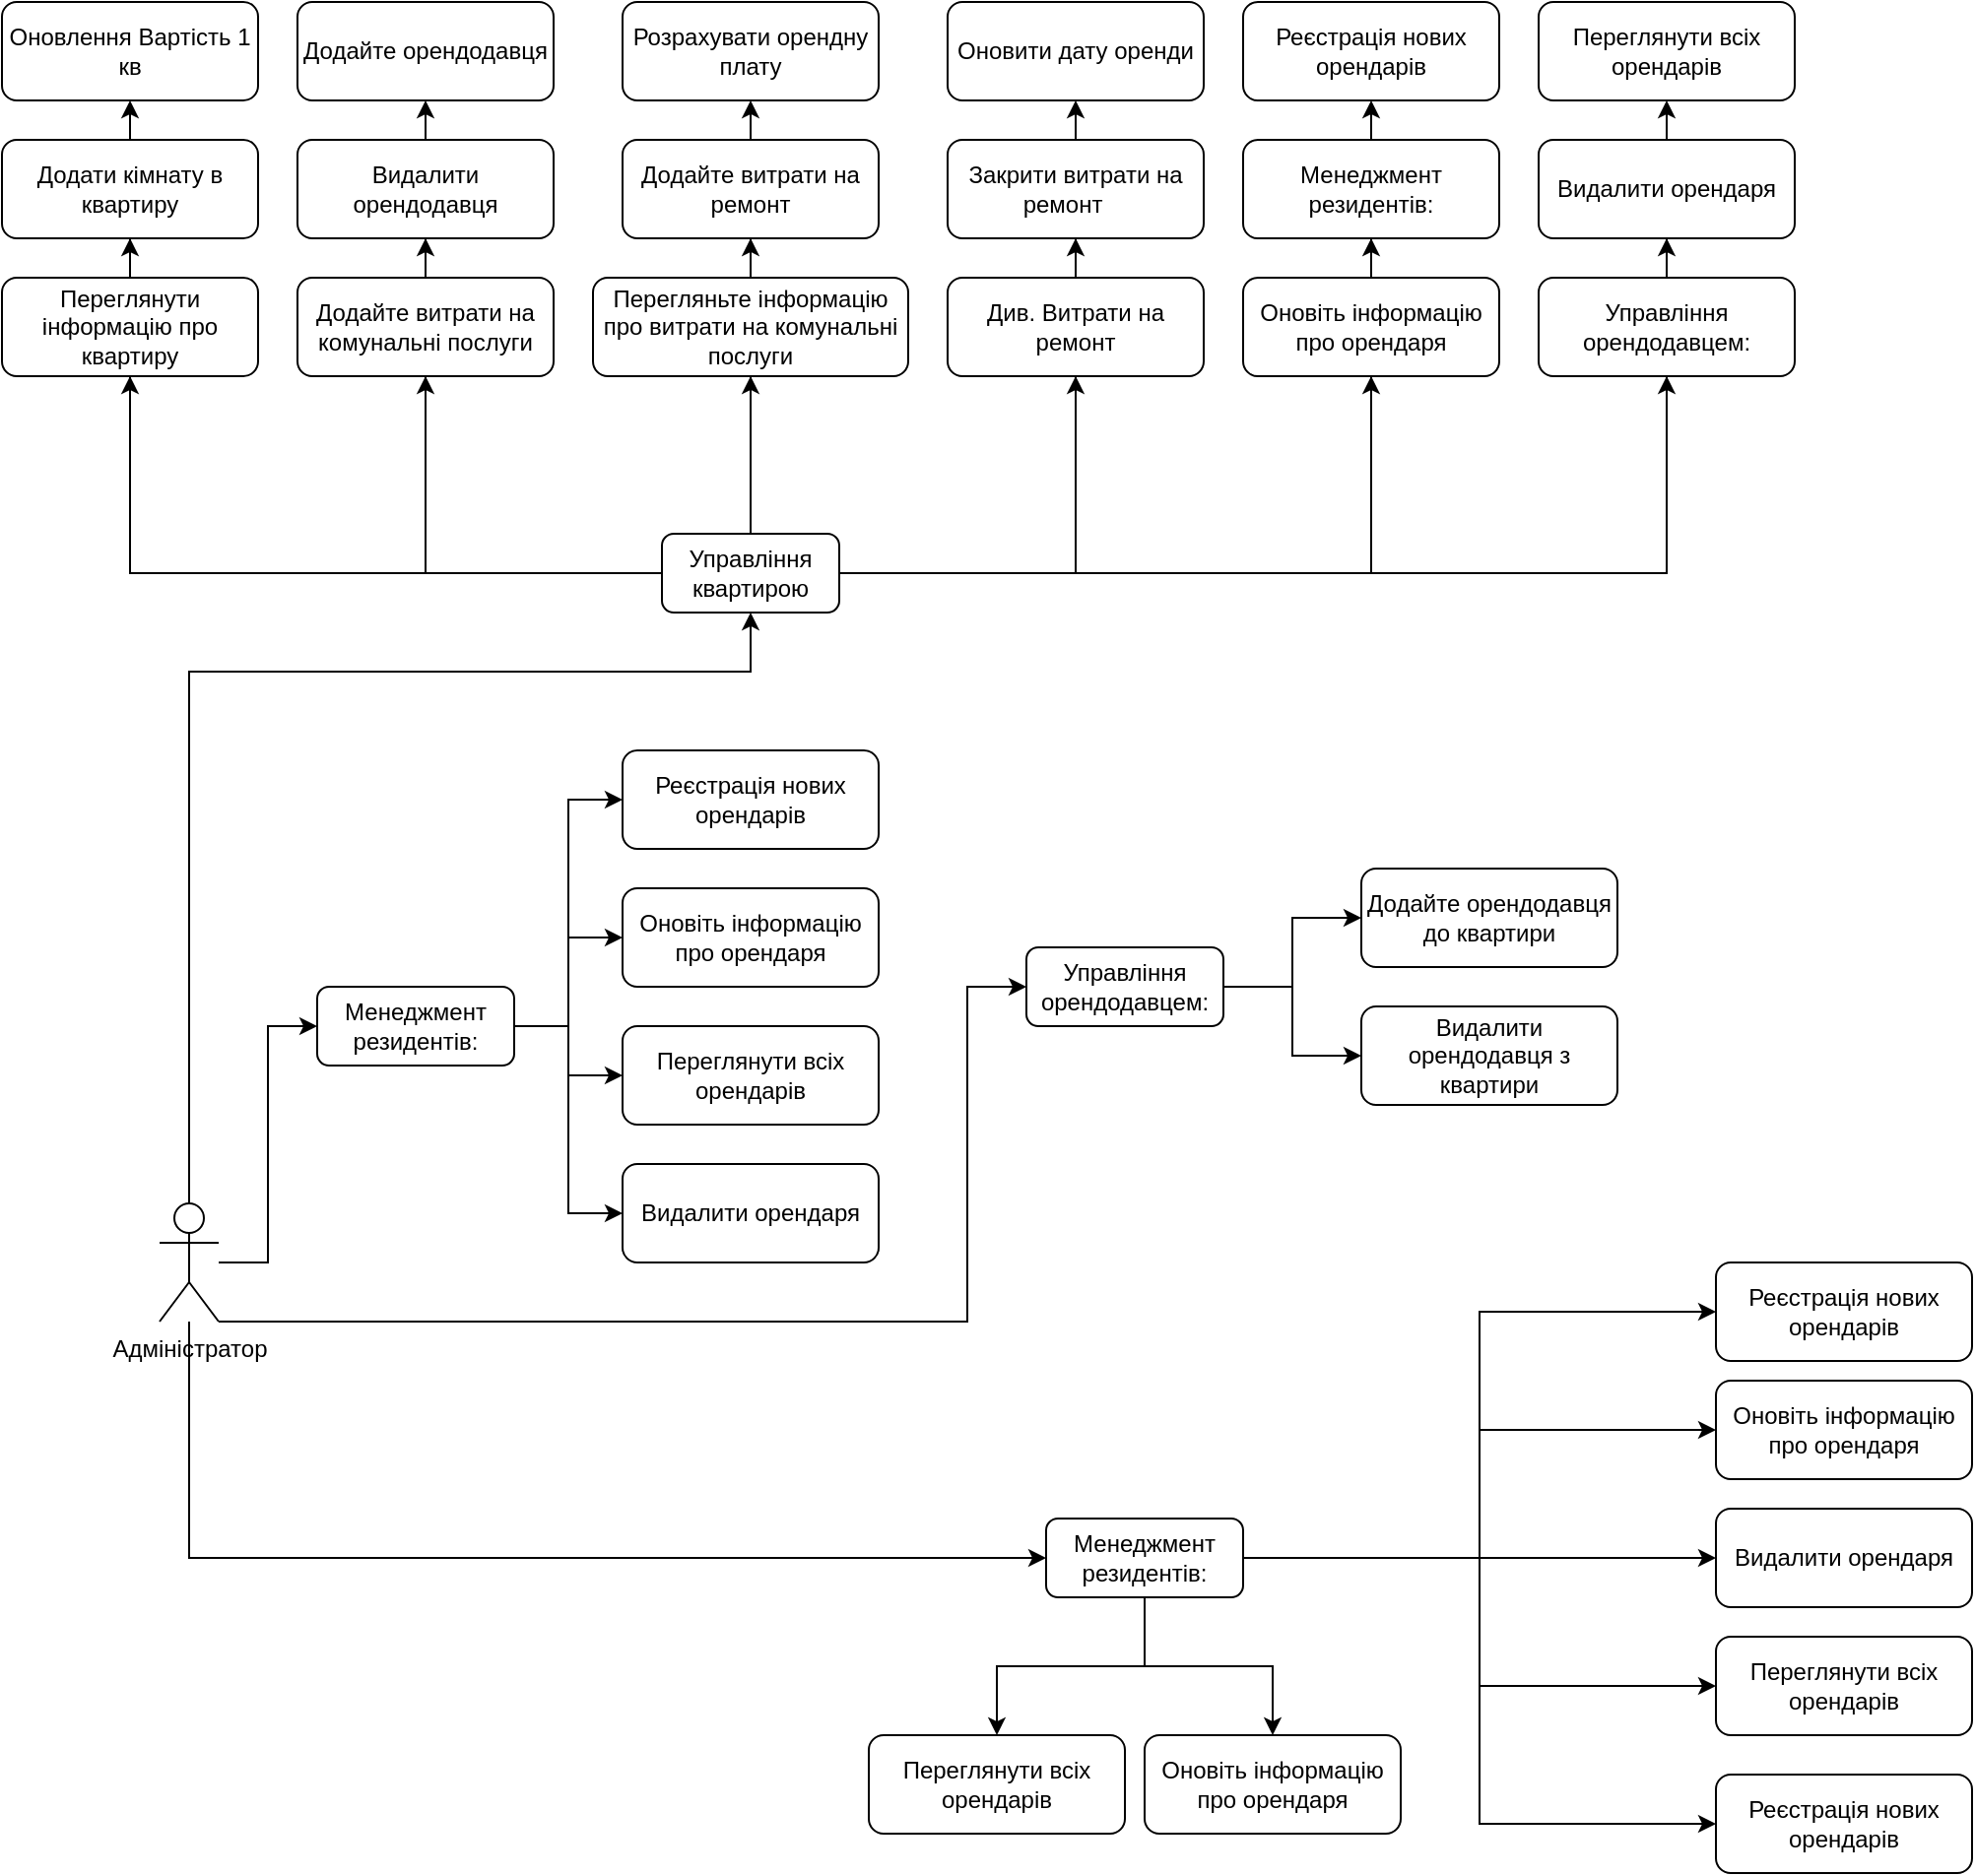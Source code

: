 <mxfile version="24.2.5" type="device">
  <diagram name="Page-1" id="lOK7_bSmvfNUArvgLiD3">
    <mxGraphModel dx="1744" dy="2287" grid="1" gridSize="10" guides="1" tooltips="1" connect="1" arrows="1" fold="1" page="1" pageScale="1" pageWidth="850" pageHeight="1100" math="0" shadow="0">
      <root>
        <mxCell id="0" />
        <mxCell id="1" parent="0" />
        <mxCell id="bNMDX8TjoRJ5UFV-wIxO-48" style="edgeStyle=orthogonalEdgeStyle;rounded=0;orthogonalLoop=1;jettySize=auto;html=1;entryX=0.5;entryY=1;entryDx=0;entryDy=0;" edge="1" parent="1" source="gbIlrfRVLxVOCRnDxzNv-1" target="gbIlrfRVLxVOCRnDxzNv-4">
          <mxGeometry relative="1" as="geometry">
            <Array as="points">
              <mxPoint x="165" y="-50" />
              <mxPoint x="450" y="-50" />
            </Array>
          </mxGeometry>
        </mxCell>
        <mxCell id="bNMDX8TjoRJ5UFV-wIxO-59" style="edgeStyle=orthogonalEdgeStyle;rounded=0;orthogonalLoop=1;jettySize=auto;html=1;entryX=0;entryY=0.5;entryDx=0;entryDy=0;" edge="1" parent="1" source="gbIlrfRVLxVOCRnDxzNv-1" target="bNMDX8TjoRJ5UFV-wIxO-49">
          <mxGeometry relative="1" as="geometry" />
        </mxCell>
        <mxCell id="bNMDX8TjoRJ5UFV-wIxO-63" style="edgeStyle=orthogonalEdgeStyle;rounded=0;orthogonalLoop=1;jettySize=auto;html=1;entryX=0;entryY=0.5;entryDx=0;entryDy=0;" edge="1" parent="1" source="gbIlrfRVLxVOCRnDxzNv-1" target="bNMDX8TjoRJ5UFV-wIxO-60">
          <mxGeometry relative="1" as="geometry">
            <Array as="points">
              <mxPoint x="560" y="280" />
              <mxPoint x="560" y="110" />
            </Array>
          </mxGeometry>
        </mxCell>
        <mxCell id="bNMDX8TjoRJ5UFV-wIxO-68" style="edgeStyle=orthogonalEdgeStyle;rounded=0;orthogonalLoop=1;jettySize=auto;html=1;entryX=0;entryY=0.5;entryDx=0;entryDy=0;" edge="1" parent="1" source="gbIlrfRVLxVOCRnDxzNv-1" target="bNMDX8TjoRJ5UFV-wIxO-67">
          <mxGeometry relative="1" as="geometry">
            <Array as="points">
              <mxPoint x="165" y="400" />
            </Array>
          </mxGeometry>
        </mxCell>
        <mxCell id="gbIlrfRVLxVOCRnDxzNv-1" value="Адміністратор" style="shape=umlActor;verticalLabelPosition=bottom;verticalAlign=top;html=1;outlineConnect=0;" parent="1" vertex="1">
          <mxGeometry x="150" y="220" width="30" height="60" as="geometry" />
        </mxCell>
        <mxCell id="bNMDX8TjoRJ5UFV-wIxO-27" style="edgeStyle=orthogonalEdgeStyle;rounded=0;orthogonalLoop=1;jettySize=auto;html=1;entryX=0.5;entryY=1;entryDx=0;entryDy=0;" edge="1" parent="1" source="gbIlrfRVLxVOCRnDxzNv-4" target="bNMDX8TjoRJ5UFV-wIxO-4">
          <mxGeometry relative="1" as="geometry" />
        </mxCell>
        <mxCell id="bNMDX8TjoRJ5UFV-wIxO-28" style="edgeStyle=orthogonalEdgeStyle;rounded=0;orthogonalLoop=1;jettySize=auto;html=1;entryX=0.5;entryY=1;entryDx=0;entryDy=0;" edge="1" parent="1" source="gbIlrfRVLxVOCRnDxzNv-4" target="bNMDX8TjoRJ5UFV-wIxO-12">
          <mxGeometry relative="1" as="geometry" />
        </mxCell>
        <mxCell id="bNMDX8TjoRJ5UFV-wIxO-29" style="edgeStyle=orthogonalEdgeStyle;rounded=0;orthogonalLoop=1;jettySize=auto;html=1;entryX=0.5;entryY=1;entryDx=0;entryDy=0;" edge="1" parent="1" source="gbIlrfRVLxVOCRnDxzNv-4" target="bNMDX8TjoRJ5UFV-wIxO-14">
          <mxGeometry relative="1" as="geometry" />
        </mxCell>
        <mxCell id="bNMDX8TjoRJ5UFV-wIxO-30" style="edgeStyle=orthogonalEdgeStyle;rounded=0;orthogonalLoop=1;jettySize=auto;html=1;entryX=0.5;entryY=1;entryDx=0;entryDy=0;" edge="1" parent="1" source="gbIlrfRVLxVOCRnDxzNv-4" target="bNMDX8TjoRJ5UFV-wIxO-19">
          <mxGeometry relative="1" as="geometry" />
        </mxCell>
        <mxCell id="bNMDX8TjoRJ5UFV-wIxO-31" style="edgeStyle=orthogonalEdgeStyle;rounded=0;orthogonalLoop=1;jettySize=auto;html=1;entryX=0.5;entryY=1;entryDx=0;entryDy=0;" edge="1" parent="1" source="gbIlrfRVLxVOCRnDxzNv-4" target="bNMDX8TjoRJ5UFV-wIxO-22">
          <mxGeometry relative="1" as="geometry" />
        </mxCell>
        <mxCell id="bNMDX8TjoRJ5UFV-wIxO-32" style="edgeStyle=orthogonalEdgeStyle;rounded=0;orthogonalLoop=1;jettySize=auto;html=1;entryX=0.5;entryY=1;entryDx=0;entryDy=0;" edge="1" parent="1" source="gbIlrfRVLxVOCRnDxzNv-4" target="bNMDX8TjoRJ5UFV-wIxO-10">
          <mxGeometry relative="1" as="geometry" />
        </mxCell>
        <mxCell id="bNMDX8TjoRJ5UFV-wIxO-34" style="edgeStyle=orthogonalEdgeStyle;rounded=0;orthogonalLoop=1;jettySize=auto;html=1;entryX=0.5;entryY=1;entryDx=0;entryDy=0;" edge="1" parent="1" source="gbIlrfRVLxVOCRnDxzNv-4" target="bNMDX8TjoRJ5UFV-wIxO-8">
          <mxGeometry relative="1" as="geometry" />
        </mxCell>
        <mxCell id="bNMDX8TjoRJ5UFV-wIxO-35" style="edgeStyle=orthogonalEdgeStyle;rounded=0;orthogonalLoop=1;jettySize=auto;html=1;entryX=0.5;entryY=1;entryDx=0;entryDy=0;" edge="1" parent="1" source="gbIlrfRVLxVOCRnDxzNv-4" target="bNMDX8TjoRJ5UFV-wIxO-11">
          <mxGeometry relative="1" as="geometry" />
        </mxCell>
        <mxCell id="bNMDX8TjoRJ5UFV-wIxO-36" style="edgeStyle=orthogonalEdgeStyle;rounded=0;orthogonalLoop=1;jettySize=auto;html=1;" edge="1" parent="1" source="gbIlrfRVLxVOCRnDxzNv-4" target="bNMDX8TjoRJ5UFV-wIxO-16">
          <mxGeometry relative="1" as="geometry" />
        </mxCell>
        <mxCell id="bNMDX8TjoRJ5UFV-wIxO-37" style="edgeStyle=orthogonalEdgeStyle;rounded=0;orthogonalLoop=1;jettySize=auto;html=1;entryX=0.5;entryY=1;entryDx=0;entryDy=0;" edge="1" parent="1" source="gbIlrfRVLxVOCRnDxzNv-4" target="bNMDX8TjoRJ5UFV-wIxO-9">
          <mxGeometry relative="1" as="geometry" />
        </mxCell>
        <mxCell id="bNMDX8TjoRJ5UFV-wIxO-38" style="edgeStyle=orthogonalEdgeStyle;rounded=0;orthogonalLoop=1;jettySize=auto;html=1;entryX=0.5;entryY=1;entryDx=0;entryDy=0;" edge="1" parent="1" source="gbIlrfRVLxVOCRnDxzNv-4" target="bNMDX8TjoRJ5UFV-wIxO-15">
          <mxGeometry relative="1" as="geometry" />
        </mxCell>
        <mxCell id="bNMDX8TjoRJ5UFV-wIxO-39" style="edgeStyle=orthogonalEdgeStyle;rounded=0;orthogonalLoop=1;jettySize=auto;html=1;entryX=0.5;entryY=1;entryDx=0;entryDy=0;" edge="1" parent="1" source="gbIlrfRVLxVOCRnDxzNv-4" target="bNMDX8TjoRJ5UFV-wIxO-6">
          <mxGeometry relative="1" as="geometry" />
        </mxCell>
        <mxCell id="bNMDX8TjoRJ5UFV-wIxO-40" style="edgeStyle=orthogonalEdgeStyle;rounded=0;orthogonalLoop=1;jettySize=auto;html=1;entryX=0.5;entryY=1;entryDx=0;entryDy=0;" edge="1" parent="1" source="gbIlrfRVLxVOCRnDxzNv-4" target="bNMDX8TjoRJ5UFV-wIxO-17">
          <mxGeometry relative="1" as="geometry" />
        </mxCell>
        <mxCell id="bNMDX8TjoRJ5UFV-wIxO-41" style="edgeStyle=orthogonalEdgeStyle;rounded=0;orthogonalLoop=1;jettySize=auto;html=1;entryX=0.5;entryY=1;entryDx=0;entryDy=0;" edge="1" parent="1" source="gbIlrfRVLxVOCRnDxzNv-4" target="bNMDX8TjoRJ5UFV-wIxO-18">
          <mxGeometry relative="1" as="geometry" />
        </mxCell>
        <mxCell id="bNMDX8TjoRJ5UFV-wIxO-42" style="edgeStyle=orthogonalEdgeStyle;rounded=0;orthogonalLoop=1;jettySize=auto;html=1;entryX=0.5;entryY=1;entryDx=0;entryDy=0;" edge="1" parent="1" source="gbIlrfRVLxVOCRnDxzNv-4" target="bNMDX8TjoRJ5UFV-wIxO-21">
          <mxGeometry relative="1" as="geometry" />
        </mxCell>
        <mxCell id="bNMDX8TjoRJ5UFV-wIxO-44" style="edgeStyle=orthogonalEdgeStyle;rounded=0;orthogonalLoop=1;jettySize=auto;html=1;entryX=0.5;entryY=1;entryDx=0;entryDy=0;" edge="1" parent="1" source="gbIlrfRVLxVOCRnDxzNv-4" target="bNMDX8TjoRJ5UFV-wIxO-20">
          <mxGeometry relative="1" as="geometry" />
        </mxCell>
        <mxCell id="bNMDX8TjoRJ5UFV-wIxO-46" style="edgeStyle=orthogonalEdgeStyle;rounded=0;orthogonalLoop=1;jettySize=auto;html=1;entryX=0.5;entryY=1;entryDx=0;entryDy=0;" edge="1" parent="1" source="gbIlrfRVLxVOCRnDxzNv-4" target="bNMDX8TjoRJ5UFV-wIxO-13">
          <mxGeometry relative="1" as="geometry" />
        </mxCell>
        <mxCell id="bNMDX8TjoRJ5UFV-wIxO-47" style="edgeStyle=orthogonalEdgeStyle;rounded=0;orthogonalLoop=1;jettySize=auto;html=1;entryX=0.5;entryY=1;entryDx=0;entryDy=0;" edge="1" parent="1" source="gbIlrfRVLxVOCRnDxzNv-4" target="bNMDX8TjoRJ5UFV-wIxO-7">
          <mxGeometry relative="1" as="geometry" />
        </mxCell>
        <mxCell id="gbIlrfRVLxVOCRnDxzNv-4" value="Управління квартирою" style="rounded=1;whiteSpace=wrap;html=1;" parent="1" vertex="1">
          <mxGeometry x="405" y="-120" width="90" height="40" as="geometry" />
        </mxCell>
        <mxCell id="bNMDX8TjoRJ5UFV-wIxO-4" value="Додайте витрати на комунальні послуги" style="rounded=1;whiteSpace=wrap;html=1;" vertex="1" parent="1">
          <mxGeometry x="220" y="-250" width="130" height="50" as="geometry" />
        </mxCell>
        <mxCell id="bNMDX8TjoRJ5UFV-wIxO-6" value="Оновити дату оренди" style="rounded=1;whiteSpace=wrap;html=1;" vertex="1" parent="1">
          <mxGeometry x="550" y="-390" width="130" height="50" as="geometry" />
        </mxCell>
        <mxCell id="bNMDX8TjoRJ5UFV-wIxO-7" value="Переглянути інформацію про квартиру" style="rounded=1;whiteSpace=wrap;html=1;" vertex="1" parent="1">
          <mxGeometry x="70" y="-250" width="130" height="50" as="geometry" />
        </mxCell>
        <mxCell id="bNMDX8TjoRJ5UFV-wIxO-8" value="Видалити орендодавця" style="rounded=1;whiteSpace=wrap;html=1;" vertex="1" parent="1">
          <mxGeometry x="220" y="-320" width="130" height="50" as="geometry" />
        </mxCell>
        <mxCell id="bNMDX8TjoRJ5UFV-wIxO-9" value="Розрахувати орендну плату" style="rounded=1;whiteSpace=wrap;html=1;" vertex="1" parent="1">
          <mxGeometry x="385" y="-390" width="130" height="50" as="geometry" />
        </mxCell>
        <mxCell id="bNMDX8TjoRJ5UFV-wIxO-10" value="Додати кімнату в квартиру" style="rounded=1;whiteSpace=wrap;html=1;" vertex="1" parent="1">
          <mxGeometry x="70" y="-320" width="130" height="50" as="geometry" />
        </mxCell>
        <mxCell id="bNMDX8TjoRJ5UFV-wIxO-11" value="Додайте орендодавця" style="rounded=1;whiteSpace=wrap;html=1;" vertex="1" parent="1">
          <mxGeometry x="220" y="-390" width="130" height="50" as="geometry" />
        </mxCell>
        <mxCell id="bNMDX8TjoRJ5UFV-wIxO-12" value="Перегляньте інформацію про витрати на комунальні послуги" style="rounded=1;whiteSpace=wrap;html=1;" vertex="1" parent="1">
          <mxGeometry x="370" y="-250" width="160" height="50" as="geometry" />
        </mxCell>
        <mxCell id="bNMDX8TjoRJ5UFV-wIxO-13" value="Оновлення Вартість 1 кв" style="rounded=1;whiteSpace=wrap;html=1;" vertex="1" parent="1">
          <mxGeometry x="70" y="-390" width="130" height="50" as="geometry" />
        </mxCell>
        <mxCell id="bNMDX8TjoRJ5UFV-wIxO-14" value="Див. Витрати на ремонт" style="rounded=1;whiteSpace=wrap;html=1;" vertex="1" parent="1">
          <mxGeometry x="550" y="-250" width="130" height="50" as="geometry" />
        </mxCell>
        <mxCell id="bNMDX8TjoRJ5UFV-wIxO-15" value="Закрити витрати на ремонт&lt;span style=&quot;white-space: pre;&quot;&gt;&#x9;&lt;/span&gt;" style="rounded=1;whiteSpace=wrap;html=1;" vertex="1" parent="1">
          <mxGeometry x="550" y="-320" width="130" height="50" as="geometry" />
        </mxCell>
        <mxCell id="bNMDX8TjoRJ5UFV-wIxO-16" value="Додайте витрати на ремонт" style="rounded=1;whiteSpace=wrap;html=1;" vertex="1" parent="1">
          <mxGeometry x="385" y="-320" width="130" height="50" as="geometry" />
        </mxCell>
        <mxCell id="bNMDX8TjoRJ5UFV-wIxO-17" value="Менеджмент резидентів:" style="rounded=1;whiteSpace=wrap;html=1;" vertex="1" parent="1">
          <mxGeometry x="700" y="-320" width="130" height="50" as="geometry" />
        </mxCell>
        <mxCell id="bNMDX8TjoRJ5UFV-wIxO-18" value="Реєстрація нових орендарів" style="rounded=1;whiteSpace=wrap;html=1;" vertex="1" parent="1">
          <mxGeometry x="700" y="-390" width="130" height="50" as="geometry" />
        </mxCell>
        <mxCell id="bNMDX8TjoRJ5UFV-wIxO-19" value="Оновіть інформацію про орендаря" style="rounded=1;whiteSpace=wrap;html=1;" vertex="1" parent="1">
          <mxGeometry x="700" y="-250" width="130" height="50" as="geometry" />
        </mxCell>
        <mxCell id="bNMDX8TjoRJ5UFV-wIxO-20" value="Переглянути всіх орендарів" style="rounded=1;whiteSpace=wrap;html=1;" vertex="1" parent="1">
          <mxGeometry x="850" y="-390" width="130" height="50" as="geometry" />
        </mxCell>
        <mxCell id="bNMDX8TjoRJ5UFV-wIxO-21" value="Видалити орендаря" style="rounded=1;whiteSpace=wrap;html=1;" vertex="1" parent="1">
          <mxGeometry x="850" y="-320" width="130" height="50" as="geometry" />
        </mxCell>
        <mxCell id="bNMDX8TjoRJ5UFV-wIxO-22" value="Управління орендодавцем:" style="rounded=1;whiteSpace=wrap;html=1;" vertex="1" parent="1">
          <mxGeometry x="850" y="-250" width="130" height="50" as="geometry" />
        </mxCell>
        <mxCell id="bNMDX8TjoRJ5UFV-wIxO-55" style="edgeStyle=orthogonalEdgeStyle;rounded=0;orthogonalLoop=1;jettySize=auto;html=1;entryX=0;entryY=0.5;entryDx=0;entryDy=0;" edge="1" parent="1" source="bNMDX8TjoRJ5UFV-wIxO-49" target="bNMDX8TjoRJ5UFV-wIxO-52">
          <mxGeometry relative="1" as="geometry" />
        </mxCell>
        <mxCell id="bNMDX8TjoRJ5UFV-wIxO-56" style="edgeStyle=orthogonalEdgeStyle;rounded=0;orthogonalLoop=1;jettySize=auto;html=1;entryX=0;entryY=0.5;entryDx=0;entryDy=0;" edge="1" parent="1" source="bNMDX8TjoRJ5UFV-wIxO-49" target="bNMDX8TjoRJ5UFV-wIxO-50">
          <mxGeometry relative="1" as="geometry" />
        </mxCell>
        <mxCell id="bNMDX8TjoRJ5UFV-wIxO-57" style="edgeStyle=orthogonalEdgeStyle;rounded=0;orthogonalLoop=1;jettySize=auto;html=1;entryX=0;entryY=0.5;entryDx=0;entryDy=0;" edge="1" parent="1" source="bNMDX8TjoRJ5UFV-wIxO-49" target="bNMDX8TjoRJ5UFV-wIxO-54">
          <mxGeometry relative="1" as="geometry" />
        </mxCell>
        <mxCell id="bNMDX8TjoRJ5UFV-wIxO-58" style="edgeStyle=orthogonalEdgeStyle;rounded=0;orthogonalLoop=1;jettySize=auto;html=1;entryX=0;entryY=0.5;entryDx=0;entryDy=0;" edge="1" parent="1" source="bNMDX8TjoRJ5UFV-wIxO-49" target="bNMDX8TjoRJ5UFV-wIxO-53">
          <mxGeometry relative="1" as="geometry" />
        </mxCell>
        <mxCell id="bNMDX8TjoRJ5UFV-wIxO-49" value="Менеджмент резидентів:" style="rounded=1;whiteSpace=wrap;html=1;" vertex="1" parent="1">
          <mxGeometry x="230" y="110" width="100" height="40" as="geometry" />
        </mxCell>
        <mxCell id="bNMDX8TjoRJ5UFV-wIxO-50" value="Оновіть інформацію про орендаря" style="rounded=1;whiteSpace=wrap;html=1;" vertex="1" parent="1">
          <mxGeometry x="385" y="60" width="130" height="50" as="geometry" />
        </mxCell>
        <mxCell id="bNMDX8TjoRJ5UFV-wIxO-52" value="Реєстрація нових орендарів" style="rounded=1;whiteSpace=wrap;html=1;" vertex="1" parent="1">
          <mxGeometry x="385" y="-10" width="130" height="50" as="geometry" />
        </mxCell>
        <mxCell id="bNMDX8TjoRJ5UFV-wIxO-53" value="Видалити орендаря" style="rounded=1;whiteSpace=wrap;html=1;" vertex="1" parent="1">
          <mxGeometry x="385" y="200" width="130" height="50" as="geometry" />
        </mxCell>
        <mxCell id="bNMDX8TjoRJ5UFV-wIxO-54" value="Переглянути всіх орендарів" style="rounded=1;whiteSpace=wrap;html=1;" vertex="1" parent="1">
          <mxGeometry x="385" y="130" width="130" height="50" as="geometry" />
        </mxCell>
        <mxCell id="bNMDX8TjoRJ5UFV-wIxO-65" style="edgeStyle=orthogonalEdgeStyle;rounded=0;orthogonalLoop=1;jettySize=auto;html=1;entryX=0;entryY=0.5;entryDx=0;entryDy=0;" edge="1" parent="1" source="bNMDX8TjoRJ5UFV-wIxO-60" target="bNMDX8TjoRJ5UFV-wIxO-62">
          <mxGeometry relative="1" as="geometry" />
        </mxCell>
        <mxCell id="bNMDX8TjoRJ5UFV-wIxO-66" style="edgeStyle=orthogonalEdgeStyle;rounded=0;orthogonalLoop=1;jettySize=auto;html=1;entryX=0;entryY=0.5;entryDx=0;entryDy=0;" edge="1" parent="1" source="bNMDX8TjoRJ5UFV-wIxO-60" target="bNMDX8TjoRJ5UFV-wIxO-61">
          <mxGeometry relative="1" as="geometry" />
        </mxCell>
        <mxCell id="bNMDX8TjoRJ5UFV-wIxO-60" value="Управління орендодавцем:" style="rounded=1;whiteSpace=wrap;html=1;" vertex="1" parent="1">
          <mxGeometry x="590" y="90" width="100" height="40" as="geometry" />
        </mxCell>
        <mxCell id="bNMDX8TjoRJ5UFV-wIxO-61" value="Видалити орендодавця з квартири" style="rounded=1;whiteSpace=wrap;html=1;" vertex="1" parent="1">
          <mxGeometry x="760" y="120" width="130" height="50" as="geometry" />
        </mxCell>
        <mxCell id="bNMDX8TjoRJ5UFV-wIxO-62" value="Додайте орендодавця до квартири" style="rounded=1;whiteSpace=wrap;html=1;" vertex="1" parent="1">
          <mxGeometry x="760" y="50" width="130" height="50" as="geometry" />
        </mxCell>
        <mxCell id="bNMDX8TjoRJ5UFV-wIxO-76" style="edgeStyle=orthogonalEdgeStyle;rounded=0;orthogonalLoop=1;jettySize=auto;html=1;entryX=0.5;entryY=0;entryDx=0;entryDy=0;" edge="1" parent="1" source="bNMDX8TjoRJ5UFV-wIxO-67" target="bNMDX8TjoRJ5UFV-wIxO-75">
          <mxGeometry relative="1" as="geometry" />
        </mxCell>
        <mxCell id="bNMDX8TjoRJ5UFV-wIxO-77" style="edgeStyle=orthogonalEdgeStyle;rounded=0;orthogonalLoop=1;jettySize=auto;html=1;entryX=0.5;entryY=0;entryDx=0;entryDy=0;" edge="1" parent="1" source="bNMDX8TjoRJ5UFV-wIxO-67" target="bNMDX8TjoRJ5UFV-wIxO-73">
          <mxGeometry relative="1" as="geometry" />
        </mxCell>
        <mxCell id="bNMDX8TjoRJ5UFV-wIxO-81" style="edgeStyle=orthogonalEdgeStyle;rounded=0;orthogonalLoop=1;jettySize=auto;html=1;entryX=0;entryY=0.5;entryDx=0;entryDy=0;" edge="1" parent="1" source="bNMDX8TjoRJ5UFV-wIxO-67" target="bNMDX8TjoRJ5UFV-wIxO-69">
          <mxGeometry relative="1" as="geometry" />
        </mxCell>
        <mxCell id="bNMDX8TjoRJ5UFV-wIxO-82" style="edgeStyle=orthogonalEdgeStyle;rounded=0;orthogonalLoop=1;jettySize=auto;html=1;entryX=0;entryY=0.5;entryDx=0;entryDy=0;" edge="1" parent="1" source="bNMDX8TjoRJ5UFV-wIxO-67" target="bNMDX8TjoRJ5UFV-wIxO-70">
          <mxGeometry relative="1" as="geometry" />
        </mxCell>
        <mxCell id="bNMDX8TjoRJ5UFV-wIxO-87" style="edgeStyle=orthogonalEdgeStyle;rounded=0;orthogonalLoop=1;jettySize=auto;html=1;entryX=0;entryY=0.5;entryDx=0;entryDy=0;" edge="1" parent="1" source="bNMDX8TjoRJ5UFV-wIxO-67" target="bNMDX8TjoRJ5UFV-wIxO-71">
          <mxGeometry relative="1" as="geometry" />
        </mxCell>
        <mxCell id="bNMDX8TjoRJ5UFV-wIxO-88" style="edgeStyle=orthogonalEdgeStyle;rounded=0;orthogonalLoop=1;jettySize=auto;html=1;entryX=0;entryY=0.5;entryDx=0;entryDy=0;" edge="1" parent="1" source="bNMDX8TjoRJ5UFV-wIxO-67" target="bNMDX8TjoRJ5UFV-wIxO-72">
          <mxGeometry relative="1" as="geometry">
            <Array as="points">
              <mxPoint x="820" y="400" />
              <mxPoint x="820" y="465" />
            </Array>
          </mxGeometry>
        </mxCell>
        <mxCell id="bNMDX8TjoRJ5UFV-wIxO-89" style="edgeStyle=orthogonalEdgeStyle;rounded=0;orthogonalLoop=1;jettySize=auto;html=1;entryX=0;entryY=0.5;entryDx=0;entryDy=0;" edge="1" parent="1" source="bNMDX8TjoRJ5UFV-wIxO-67" target="bNMDX8TjoRJ5UFV-wIxO-74">
          <mxGeometry relative="1" as="geometry" />
        </mxCell>
        <mxCell id="bNMDX8TjoRJ5UFV-wIxO-67" value="Менеджмент резидентів:" style="rounded=1;whiteSpace=wrap;html=1;" vertex="1" parent="1">
          <mxGeometry x="600" y="380" width="100" height="40" as="geometry" />
        </mxCell>
        <mxCell id="bNMDX8TjoRJ5UFV-wIxO-69" value="Оновіть інформацію про орендаря" style="rounded=1;whiteSpace=wrap;html=1;" vertex="1" parent="1">
          <mxGeometry x="940" y="310" width="130" height="50" as="geometry" />
        </mxCell>
        <mxCell id="bNMDX8TjoRJ5UFV-wIxO-70" value="Реєстрація нових орендарів" style="rounded=1;whiteSpace=wrap;html=1;" vertex="1" parent="1">
          <mxGeometry x="940" y="250" width="130" height="50" as="geometry" />
        </mxCell>
        <mxCell id="bNMDX8TjoRJ5UFV-wIxO-71" value="Видалити орендаря" style="rounded=1;whiteSpace=wrap;html=1;" vertex="1" parent="1">
          <mxGeometry x="940" y="375" width="130" height="50" as="geometry" />
        </mxCell>
        <mxCell id="bNMDX8TjoRJ5UFV-wIxO-72" value="Переглянути всіх орендарів" style="rounded=1;whiteSpace=wrap;html=1;" vertex="1" parent="1">
          <mxGeometry x="940" y="440" width="130" height="50" as="geometry" />
        </mxCell>
        <mxCell id="bNMDX8TjoRJ5UFV-wIxO-73" value="Оновіть інформацію про орендаря" style="rounded=1;whiteSpace=wrap;html=1;" vertex="1" parent="1">
          <mxGeometry x="650" y="490" width="130" height="50" as="geometry" />
        </mxCell>
        <mxCell id="bNMDX8TjoRJ5UFV-wIxO-74" value="Реєстрація нових орендарів" style="rounded=1;whiteSpace=wrap;html=1;" vertex="1" parent="1">
          <mxGeometry x="940" y="510" width="130" height="50" as="geometry" />
        </mxCell>
        <mxCell id="bNMDX8TjoRJ5UFV-wIxO-75" value="Переглянути всіх орендарів" style="rounded=1;whiteSpace=wrap;html=1;" vertex="1" parent="1">
          <mxGeometry x="510" y="490" width="130" height="50" as="geometry" />
        </mxCell>
      </root>
    </mxGraphModel>
  </diagram>
</mxfile>
